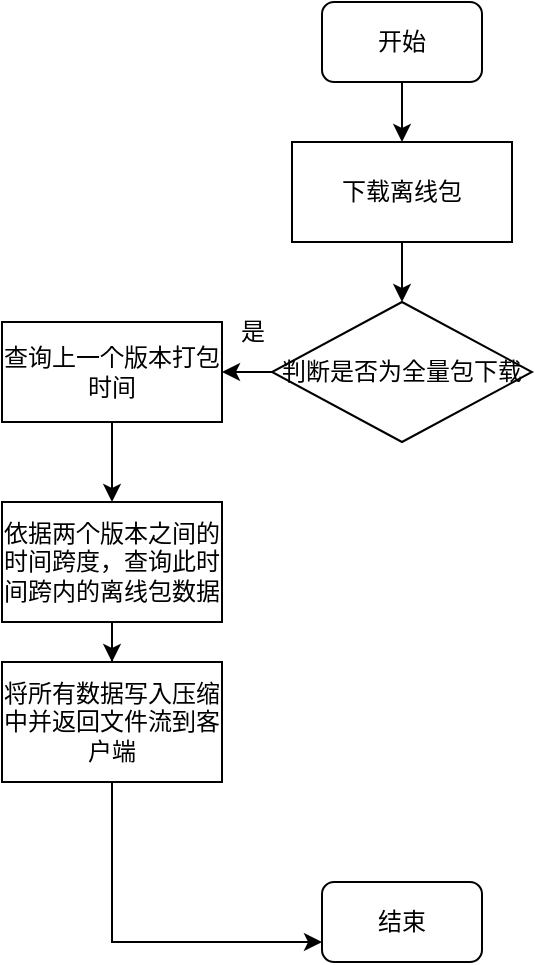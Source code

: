 <mxfile version="20.8.23" type="github">
  <diagram name="第 1 页" id="p6MhWNOn5XpagDBgtA7_">
    <mxGraphModel dx="600" dy="327" grid="1" gridSize="10" guides="1" tooltips="1" connect="1" arrows="1" fold="1" page="1" pageScale="1" pageWidth="827" pageHeight="1169" math="0" shadow="0">
      <root>
        <mxCell id="0" />
        <mxCell id="1" parent="0" />
        <mxCell id="IOFlgF2U16kbHjgSP1Hr-7" style="edgeStyle=orthogonalEdgeStyle;rounded=0;orthogonalLoop=1;jettySize=auto;html=1;" edge="1" parent="1" source="IOFlgF2U16kbHjgSP1Hr-2" target="IOFlgF2U16kbHjgSP1Hr-5">
          <mxGeometry relative="1" as="geometry" />
        </mxCell>
        <mxCell id="IOFlgF2U16kbHjgSP1Hr-2" value="下载离线包" style="rounded=0;whiteSpace=wrap;html=1;" vertex="1" parent="1">
          <mxGeometry x="185" y="140" width="110" height="50" as="geometry" />
        </mxCell>
        <mxCell id="IOFlgF2U16kbHjgSP1Hr-4" style="edgeStyle=orthogonalEdgeStyle;rounded=0;orthogonalLoop=1;jettySize=auto;html=1;entryX=0.5;entryY=0;entryDx=0;entryDy=0;" edge="1" parent="1" source="IOFlgF2U16kbHjgSP1Hr-3" target="IOFlgF2U16kbHjgSP1Hr-2">
          <mxGeometry relative="1" as="geometry" />
        </mxCell>
        <mxCell id="IOFlgF2U16kbHjgSP1Hr-3" value="开始" style="rounded=1;whiteSpace=wrap;html=1;" vertex="1" parent="1">
          <mxGeometry x="200" y="70" width="80" height="40" as="geometry" />
        </mxCell>
        <mxCell id="IOFlgF2U16kbHjgSP1Hr-9" style="edgeStyle=orthogonalEdgeStyle;rounded=0;orthogonalLoop=1;jettySize=auto;html=1;entryX=1;entryY=0.5;entryDx=0;entryDy=0;" edge="1" parent="1" source="IOFlgF2U16kbHjgSP1Hr-5" target="IOFlgF2U16kbHjgSP1Hr-8">
          <mxGeometry relative="1" as="geometry" />
        </mxCell>
        <mxCell id="IOFlgF2U16kbHjgSP1Hr-5" value="判断是否为全量包下载" style="rhombus;whiteSpace=wrap;html=1;" vertex="1" parent="1">
          <mxGeometry x="175" y="220" width="130" height="70" as="geometry" />
        </mxCell>
        <mxCell id="IOFlgF2U16kbHjgSP1Hr-12" style="edgeStyle=orthogonalEdgeStyle;rounded=0;orthogonalLoop=1;jettySize=auto;html=1;entryX=0.5;entryY=0;entryDx=0;entryDy=0;" edge="1" parent="1" source="IOFlgF2U16kbHjgSP1Hr-8" target="IOFlgF2U16kbHjgSP1Hr-11">
          <mxGeometry relative="1" as="geometry" />
        </mxCell>
        <mxCell id="IOFlgF2U16kbHjgSP1Hr-8" value="查询上一个版本打包时间" style="rounded=0;whiteSpace=wrap;html=1;" vertex="1" parent="1">
          <mxGeometry x="40" y="230" width="110" height="50" as="geometry" />
        </mxCell>
        <mxCell id="IOFlgF2U16kbHjgSP1Hr-10" value="是" style="text;html=1;align=center;verticalAlign=middle;resizable=0;points=[];autosize=1;strokeColor=none;fillColor=none;" vertex="1" parent="1">
          <mxGeometry x="145" y="220" width="40" height="30" as="geometry" />
        </mxCell>
        <mxCell id="IOFlgF2U16kbHjgSP1Hr-14" style="edgeStyle=orthogonalEdgeStyle;rounded=0;orthogonalLoop=1;jettySize=auto;html=1;entryX=0.5;entryY=0;entryDx=0;entryDy=0;" edge="1" parent="1" source="IOFlgF2U16kbHjgSP1Hr-11" target="IOFlgF2U16kbHjgSP1Hr-13">
          <mxGeometry relative="1" as="geometry" />
        </mxCell>
        <mxCell id="IOFlgF2U16kbHjgSP1Hr-11" value="依据两个版本之间的时间跨度，查询此时间跨内的离线包数据" style="rounded=0;whiteSpace=wrap;html=1;" vertex="1" parent="1">
          <mxGeometry x="40" y="320" width="110" height="60" as="geometry" />
        </mxCell>
        <mxCell id="IOFlgF2U16kbHjgSP1Hr-16" style="edgeStyle=orthogonalEdgeStyle;rounded=0;orthogonalLoop=1;jettySize=auto;html=1;entryX=0;entryY=0.75;entryDx=0;entryDy=0;" edge="1" parent="1" source="IOFlgF2U16kbHjgSP1Hr-13" target="IOFlgF2U16kbHjgSP1Hr-15">
          <mxGeometry relative="1" as="geometry">
            <Array as="points">
              <mxPoint x="95" y="540" />
            </Array>
          </mxGeometry>
        </mxCell>
        <mxCell id="IOFlgF2U16kbHjgSP1Hr-13" value="将所有数据写入压缩中并返回文件流到客户端" style="rounded=0;whiteSpace=wrap;html=1;" vertex="1" parent="1">
          <mxGeometry x="40" y="400" width="110" height="60" as="geometry" />
        </mxCell>
        <mxCell id="IOFlgF2U16kbHjgSP1Hr-15" value="结束" style="rounded=1;whiteSpace=wrap;html=1;" vertex="1" parent="1">
          <mxGeometry x="200" y="510" width="80" height="40" as="geometry" />
        </mxCell>
      </root>
    </mxGraphModel>
  </diagram>
</mxfile>
